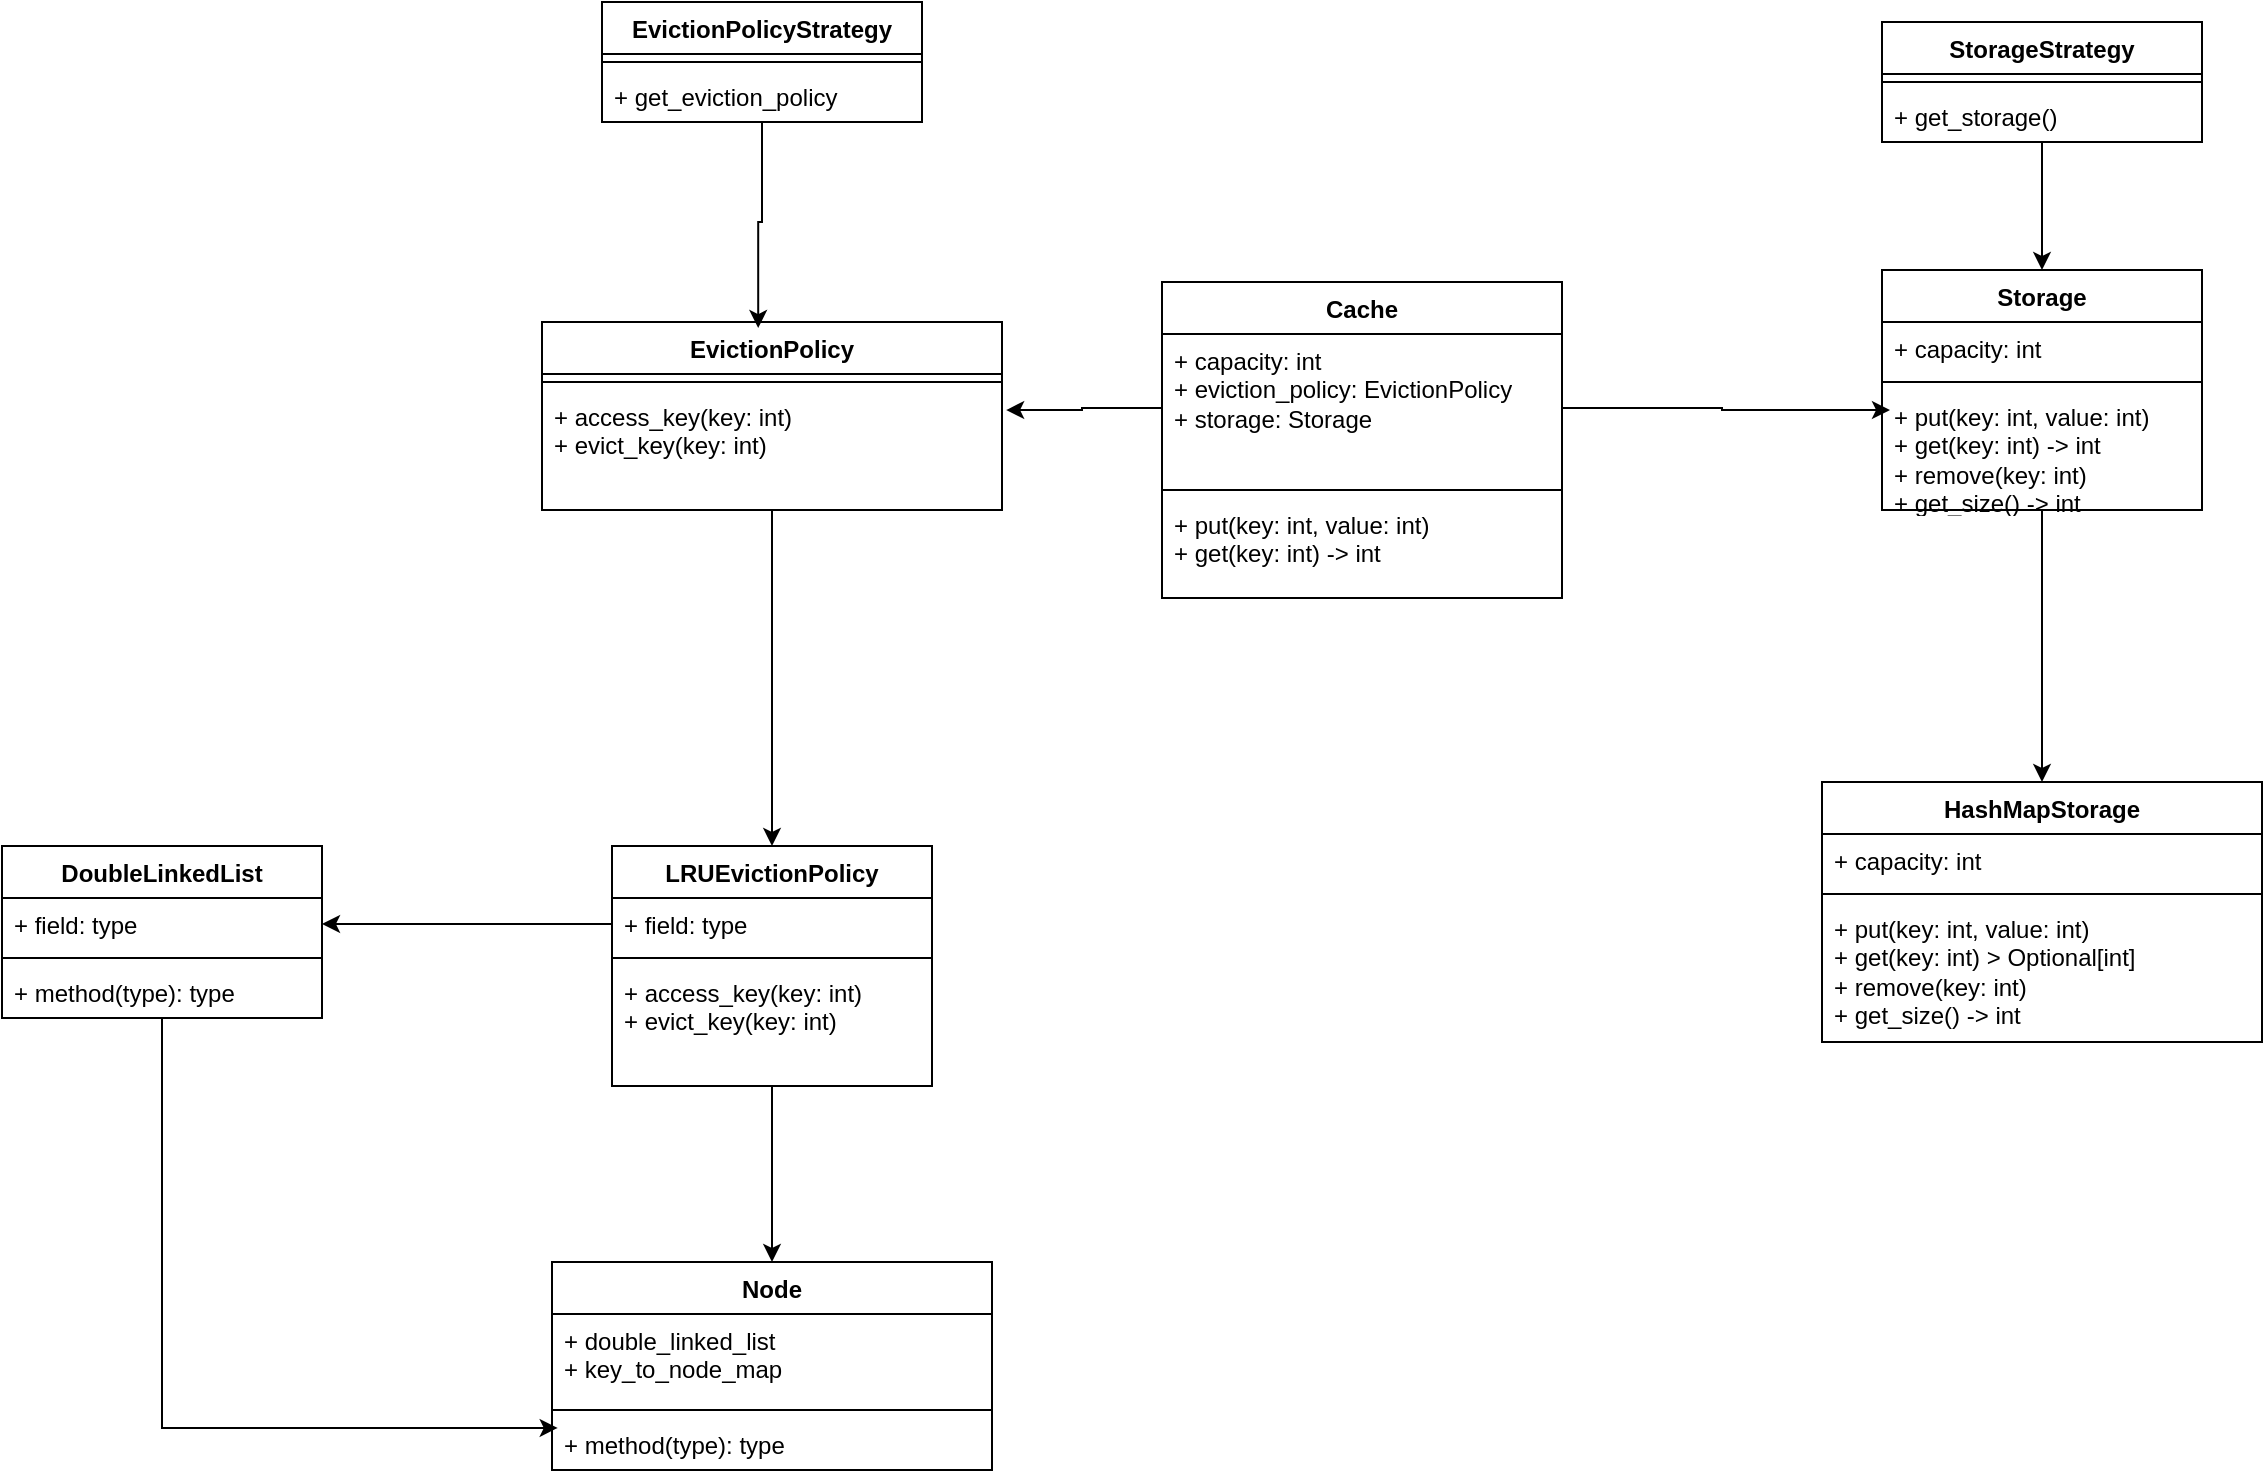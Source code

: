 <mxfile version="26.0.4">
  <diagram name="Page-1" id="wGTk3keBnUrEB2Vx0F8h">
    <mxGraphModel dx="2924" dy="2209" grid="1" gridSize="10" guides="1" tooltips="1" connect="1" arrows="1" fold="1" page="1" pageScale="1" pageWidth="850" pageHeight="1100" math="0" shadow="0">
      <root>
        <mxCell id="0" />
        <mxCell id="1" parent="0" />
        <mxCell id="uNzVoknjaji08DlugO2P-4" value="Cache" style="swimlane;fontStyle=1;align=center;verticalAlign=top;childLayout=stackLayout;horizontal=1;startSize=26;horizontalStack=0;resizeParent=1;resizeParentMax=0;resizeLast=0;collapsible=1;marginBottom=0;whiteSpace=wrap;html=1;" parent="1" vertex="1">
          <mxGeometry x="440" y="120" width="200" height="158" as="geometry" />
        </mxCell>
        <mxCell id="uNzVoknjaji08DlugO2P-5" value="+ capacity: int&lt;div&gt;+ eviction_policy: EvictionPolicy&lt;/div&gt;&lt;div&gt;+ storage: Storage&lt;/div&gt;" style="text;strokeColor=none;fillColor=none;align=left;verticalAlign=top;spacingLeft=4;spacingRight=4;overflow=hidden;rotatable=0;points=[[0,0.5],[1,0.5]];portConstraint=eastwest;whiteSpace=wrap;html=1;" parent="uNzVoknjaji08DlugO2P-4" vertex="1">
          <mxGeometry y="26" width="200" height="74" as="geometry" />
        </mxCell>
        <mxCell id="uNzVoknjaji08DlugO2P-6" value="" style="line;strokeWidth=1;fillColor=none;align=left;verticalAlign=middle;spacingTop=-1;spacingLeft=3;spacingRight=3;rotatable=0;labelPosition=right;points=[];portConstraint=eastwest;strokeColor=inherit;" parent="uNzVoknjaji08DlugO2P-4" vertex="1">
          <mxGeometry y="100" width="200" height="8" as="geometry" />
        </mxCell>
        <mxCell id="uNzVoknjaji08DlugO2P-7" value="+ put(key: int, value: int)&lt;div&gt;+ get(key: int) -&amp;gt; int&lt;/div&gt;" style="text;strokeColor=none;fillColor=none;align=left;verticalAlign=top;spacingLeft=4;spacingRight=4;overflow=hidden;rotatable=0;points=[[0,0.5],[1,0.5]];portConstraint=eastwest;whiteSpace=wrap;html=1;" parent="uNzVoknjaji08DlugO2P-4" vertex="1">
          <mxGeometry y="108" width="200" height="50" as="geometry" />
        </mxCell>
        <mxCell id="uNzVoknjaji08DlugO2P-27" style="edgeStyle=orthogonalEdgeStyle;rounded=0;orthogonalLoop=1;jettySize=auto;html=1;entryX=0.5;entryY=0;entryDx=0;entryDy=0;" parent="1" source="uNzVoknjaji08DlugO2P-8" target="uNzVoknjaji08DlugO2P-23" edge="1">
          <mxGeometry relative="1" as="geometry" />
        </mxCell>
        <mxCell id="uNzVoknjaji08DlugO2P-8" value="EvictionPolicy" style="swimlane;fontStyle=1;align=center;verticalAlign=top;childLayout=stackLayout;horizontal=1;startSize=26;horizontalStack=0;resizeParent=1;resizeParentMax=0;resizeLast=0;collapsible=1;marginBottom=0;whiteSpace=wrap;html=1;" parent="1" vertex="1">
          <mxGeometry x="130" y="140" width="230" height="94" as="geometry" />
        </mxCell>
        <mxCell id="uNzVoknjaji08DlugO2P-10" value="" style="line;strokeWidth=1;fillColor=none;align=left;verticalAlign=middle;spacingTop=-1;spacingLeft=3;spacingRight=3;rotatable=0;labelPosition=right;points=[];portConstraint=eastwest;strokeColor=inherit;" parent="uNzVoknjaji08DlugO2P-8" vertex="1">
          <mxGeometry y="26" width="230" height="8" as="geometry" />
        </mxCell>
        <mxCell id="uNzVoknjaji08DlugO2P-11" value="+ access_key(key: int)&lt;div&gt;+ evict_key(key: int)&lt;/div&gt;" style="text;strokeColor=none;fillColor=none;align=left;verticalAlign=top;spacingLeft=4;spacingRight=4;overflow=hidden;rotatable=0;points=[[0,0.5],[1,0.5]];portConstraint=eastwest;whiteSpace=wrap;html=1;" parent="uNzVoknjaji08DlugO2P-8" vertex="1">
          <mxGeometry y="34" width="230" height="60" as="geometry" />
        </mxCell>
        <mxCell id="uNzVoknjaji08DlugO2P-21" style="edgeStyle=orthogonalEdgeStyle;rounded=0;orthogonalLoop=1;jettySize=auto;html=1;entryX=0.5;entryY=0;entryDx=0;entryDy=0;" parent="1" source="uNzVoknjaji08DlugO2P-13" target="uNzVoknjaji08DlugO2P-17" edge="1">
          <mxGeometry relative="1" as="geometry" />
        </mxCell>
        <mxCell id="uNzVoknjaji08DlugO2P-13" value="Storage" style="swimlane;fontStyle=1;align=center;verticalAlign=top;childLayout=stackLayout;horizontal=1;startSize=26;horizontalStack=0;resizeParent=1;resizeParentMax=0;resizeLast=0;collapsible=1;marginBottom=0;whiteSpace=wrap;html=1;" parent="1" vertex="1">
          <mxGeometry x="800" y="114" width="160" height="120" as="geometry" />
        </mxCell>
        <mxCell id="uNzVoknjaji08DlugO2P-14" value="+ capacity: int" style="text;strokeColor=none;fillColor=none;align=left;verticalAlign=top;spacingLeft=4;spacingRight=4;overflow=hidden;rotatable=0;points=[[0,0.5],[1,0.5]];portConstraint=eastwest;whiteSpace=wrap;html=1;" parent="uNzVoknjaji08DlugO2P-13" vertex="1">
          <mxGeometry y="26" width="160" height="26" as="geometry" />
        </mxCell>
        <mxCell id="uNzVoknjaji08DlugO2P-15" value="" style="line;strokeWidth=1;fillColor=none;align=left;verticalAlign=middle;spacingTop=-1;spacingLeft=3;spacingRight=3;rotatable=0;labelPosition=right;points=[];portConstraint=eastwest;strokeColor=inherit;" parent="uNzVoknjaji08DlugO2P-13" vertex="1">
          <mxGeometry y="52" width="160" height="8" as="geometry" />
        </mxCell>
        <mxCell id="uNzVoknjaji08DlugO2P-16" value="+ put(key: int, value: int)&lt;div&gt;+ get(key: int) -&amp;gt; int&lt;/div&gt;&lt;div&gt;+ remove(key: int)&lt;/div&gt;&lt;div&gt;+ get_size() -&amp;gt; int&lt;/div&gt;" style="text;strokeColor=none;fillColor=none;align=left;verticalAlign=top;spacingLeft=4;spacingRight=4;overflow=hidden;rotatable=0;points=[[0,0.5],[1,0.5]];portConstraint=eastwest;whiteSpace=wrap;html=1;" parent="uNzVoknjaji08DlugO2P-13" vertex="1">
          <mxGeometry y="60" width="160" height="60" as="geometry" />
        </mxCell>
        <mxCell id="uNzVoknjaji08DlugO2P-17" value="HashMapStorage" style="swimlane;fontStyle=1;align=center;verticalAlign=top;childLayout=stackLayout;horizontal=1;startSize=26;horizontalStack=0;resizeParent=1;resizeParentMax=0;resizeLast=0;collapsible=1;marginBottom=0;whiteSpace=wrap;html=1;" parent="1" vertex="1">
          <mxGeometry x="770" y="370" width="220" height="130" as="geometry" />
        </mxCell>
        <mxCell id="uNzVoknjaji08DlugO2P-18" value="+ capacity: int" style="text;strokeColor=none;fillColor=none;align=left;verticalAlign=top;spacingLeft=4;spacingRight=4;overflow=hidden;rotatable=0;points=[[0,0.5],[1,0.5]];portConstraint=eastwest;whiteSpace=wrap;html=1;" parent="uNzVoknjaji08DlugO2P-17" vertex="1">
          <mxGeometry y="26" width="220" height="26" as="geometry" />
        </mxCell>
        <mxCell id="uNzVoknjaji08DlugO2P-19" value="" style="line;strokeWidth=1;fillColor=none;align=left;verticalAlign=middle;spacingTop=-1;spacingLeft=3;spacingRight=3;rotatable=0;labelPosition=right;points=[];portConstraint=eastwest;strokeColor=inherit;" parent="uNzVoknjaji08DlugO2P-17" vertex="1">
          <mxGeometry y="52" width="220" height="8" as="geometry" />
        </mxCell>
        <mxCell id="uNzVoknjaji08DlugO2P-20" value="+ put(key: int, value: int)&lt;div&gt;+ get(key: int) &amp;gt; Optional[int]&lt;/div&gt;&lt;div&gt;+ remove(key: int)&lt;/div&gt;&lt;div&gt;+ get_size() -&amp;gt; int&lt;/div&gt;" style="text;strokeColor=none;fillColor=none;align=left;verticalAlign=top;spacingLeft=4;spacingRight=4;overflow=hidden;rotatable=0;points=[[0,0.5],[1,0.5]];portConstraint=eastwest;whiteSpace=wrap;html=1;" parent="uNzVoknjaji08DlugO2P-17" vertex="1">
          <mxGeometry y="60" width="220" height="70" as="geometry" />
        </mxCell>
        <mxCell id="uNzVoknjaji08DlugO2P-22" style="edgeStyle=orthogonalEdgeStyle;rounded=0;orthogonalLoop=1;jettySize=auto;html=1;entryX=0.025;entryY=0.167;entryDx=0;entryDy=0;entryPerimeter=0;" parent="1" source="uNzVoknjaji08DlugO2P-5" target="uNzVoknjaji08DlugO2P-16" edge="1">
          <mxGeometry relative="1" as="geometry" />
        </mxCell>
        <mxCell id="uNzVoknjaji08DlugO2P-37" style="edgeStyle=orthogonalEdgeStyle;rounded=0;orthogonalLoop=1;jettySize=auto;html=1;entryX=0.5;entryY=0;entryDx=0;entryDy=0;" parent="1" source="uNzVoknjaji08DlugO2P-23" target="uNzVoknjaji08DlugO2P-28" edge="1">
          <mxGeometry relative="1" as="geometry" />
        </mxCell>
        <mxCell id="uNzVoknjaji08DlugO2P-23" value="LRUEvictionPolicy" style="swimlane;fontStyle=1;align=center;verticalAlign=top;childLayout=stackLayout;horizontal=1;startSize=26;horizontalStack=0;resizeParent=1;resizeParentMax=0;resizeLast=0;collapsible=1;marginBottom=0;whiteSpace=wrap;html=1;" parent="1" vertex="1">
          <mxGeometry x="165" y="402" width="160" height="120" as="geometry" />
        </mxCell>
        <mxCell id="uNzVoknjaji08DlugO2P-24" value="+ field: type" style="text;strokeColor=none;fillColor=none;align=left;verticalAlign=top;spacingLeft=4;spacingRight=4;overflow=hidden;rotatable=0;points=[[0,0.5],[1,0.5]];portConstraint=eastwest;whiteSpace=wrap;html=1;" parent="uNzVoknjaji08DlugO2P-23" vertex="1">
          <mxGeometry y="26" width="160" height="26" as="geometry" />
        </mxCell>
        <mxCell id="uNzVoknjaji08DlugO2P-25" value="" style="line;strokeWidth=1;fillColor=none;align=left;verticalAlign=middle;spacingTop=-1;spacingLeft=3;spacingRight=3;rotatable=0;labelPosition=right;points=[];portConstraint=eastwest;strokeColor=inherit;" parent="uNzVoknjaji08DlugO2P-23" vertex="1">
          <mxGeometry y="52" width="160" height="8" as="geometry" />
        </mxCell>
        <mxCell id="uNzVoknjaji08DlugO2P-26" value="+ access_key(key: int)&lt;div&gt;+ evict_key(key: int)&lt;/div&gt;" style="text;strokeColor=none;fillColor=none;align=left;verticalAlign=top;spacingLeft=4;spacingRight=4;overflow=hidden;rotatable=0;points=[[0,0.5],[1,0.5]];portConstraint=eastwest;whiteSpace=wrap;html=1;" parent="uNzVoknjaji08DlugO2P-23" vertex="1">
          <mxGeometry y="60" width="160" height="60" as="geometry" />
        </mxCell>
        <mxCell id="uNzVoknjaji08DlugO2P-28" value="Node" style="swimlane;fontStyle=1;align=center;verticalAlign=top;childLayout=stackLayout;horizontal=1;startSize=26;horizontalStack=0;resizeParent=1;resizeParentMax=0;resizeLast=0;collapsible=1;marginBottom=0;whiteSpace=wrap;html=1;" parent="1" vertex="1">
          <mxGeometry x="135" y="610" width="220" height="104" as="geometry" />
        </mxCell>
        <mxCell id="uNzVoknjaji08DlugO2P-29" value="+ double_linked_list&lt;div&gt;+ key_to_node_map&lt;/div&gt;&lt;div&gt;&lt;br&gt;&lt;/div&gt;" style="text;strokeColor=none;fillColor=none;align=left;verticalAlign=top;spacingLeft=4;spacingRight=4;overflow=hidden;rotatable=0;points=[[0,0.5],[1,0.5]];portConstraint=eastwest;whiteSpace=wrap;html=1;" parent="uNzVoknjaji08DlugO2P-28" vertex="1">
          <mxGeometry y="26" width="220" height="44" as="geometry" />
        </mxCell>
        <mxCell id="uNzVoknjaji08DlugO2P-30" value="" style="line;strokeWidth=1;fillColor=none;align=left;verticalAlign=middle;spacingTop=-1;spacingLeft=3;spacingRight=3;rotatable=0;labelPosition=right;points=[];portConstraint=eastwest;strokeColor=inherit;" parent="uNzVoknjaji08DlugO2P-28" vertex="1">
          <mxGeometry y="70" width="220" height="8" as="geometry" />
        </mxCell>
        <mxCell id="uNzVoknjaji08DlugO2P-31" value="+ method(type): type" style="text;strokeColor=none;fillColor=none;align=left;verticalAlign=top;spacingLeft=4;spacingRight=4;overflow=hidden;rotatable=0;points=[[0,0.5],[1,0.5]];portConstraint=eastwest;whiteSpace=wrap;html=1;" parent="uNzVoknjaji08DlugO2P-28" vertex="1">
          <mxGeometry y="78" width="220" height="26" as="geometry" />
        </mxCell>
        <mxCell id="uNzVoknjaji08DlugO2P-32" value="DoubleLinkedList" style="swimlane;fontStyle=1;align=center;verticalAlign=top;childLayout=stackLayout;horizontal=1;startSize=26;horizontalStack=0;resizeParent=1;resizeParentMax=0;resizeLast=0;collapsible=1;marginBottom=0;whiteSpace=wrap;html=1;" parent="1" vertex="1">
          <mxGeometry x="-140" y="402" width="160" height="86" as="geometry" />
        </mxCell>
        <mxCell id="uNzVoknjaji08DlugO2P-33" value="+ field: type" style="text;strokeColor=none;fillColor=none;align=left;verticalAlign=top;spacingLeft=4;spacingRight=4;overflow=hidden;rotatable=0;points=[[0,0.5],[1,0.5]];portConstraint=eastwest;whiteSpace=wrap;html=1;" parent="uNzVoknjaji08DlugO2P-32" vertex="1">
          <mxGeometry y="26" width="160" height="26" as="geometry" />
        </mxCell>
        <mxCell id="uNzVoknjaji08DlugO2P-34" value="" style="line;strokeWidth=1;fillColor=none;align=left;verticalAlign=middle;spacingTop=-1;spacingLeft=3;spacingRight=3;rotatable=0;labelPosition=right;points=[];portConstraint=eastwest;strokeColor=inherit;" parent="uNzVoknjaji08DlugO2P-32" vertex="1">
          <mxGeometry y="52" width="160" height="8" as="geometry" />
        </mxCell>
        <mxCell id="uNzVoknjaji08DlugO2P-35" value="+ method(type): type" style="text;strokeColor=none;fillColor=none;align=left;verticalAlign=top;spacingLeft=4;spacingRight=4;overflow=hidden;rotatable=0;points=[[0,0.5],[1,0.5]];portConstraint=eastwest;whiteSpace=wrap;html=1;" parent="uNzVoknjaji08DlugO2P-32" vertex="1">
          <mxGeometry y="60" width="160" height="26" as="geometry" />
        </mxCell>
        <mxCell id="uNzVoknjaji08DlugO2P-36" style="edgeStyle=orthogonalEdgeStyle;rounded=0;orthogonalLoop=1;jettySize=auto;html=1;entryX=1;entryY=0.5;entryDx=0;entryDy=0;" parent="1" source="uNzVoknjaji08DlugO2P-24" target="uNzVoknjaji08DlugO2P-33" edge="1">
          <mxGeometry relative="1" as="geometry" />
        </mxCell>
        <mxCell id="uNzVoknjaji08DlugO2P-38" style="edgeStyle=orthogonalEdgeStyle;rounded=0;orthogonalLoop=1;jettySize=auto;html=1;entryX=0.013;entryY=0.192;entryDx=0;entryDy=0;entryPerimeter=0;" parent="1" source="uNzVoknjaji08DlugO2P-32" target="uNzVoknjaji08DlugO2P-31" edge="1">
          <mxGeometry relative="1" as="geometry" />
        </mxCell>
        <mxCell id="sjQ7epsdbHzRyWPPbDzZ-5" style="edgeStyle=orthogonalEdgeStyle;rounded=0;orthogonalLoop=1;jettySize=auto;html=1;" edge="1" parent="1" source="sjQ7epsdbHzRyWPPbDzZ-1" target="uNzVoknjaji08DlugO2P-13">
          <mxGeometry relative="1" as="geometry" />
        </mxCell>
        <mxCell id="sjQ7epsdbHzRyWPPbDzZ-1" value="StorageStrategy&lt;div&gt;&lt;br&gt;&lt;/div&gt;" style="swimlane;fontStyle=1;align=center;verticalAlign=top;childLayout=stackLayout;horizontal=1;startSize=26;horizontalStack=0;resizeParent=1;resizeParentMax=0;resizeLast=0;collapsible=1;marginBottom=0;whiteSpace=wrap;html=1;" vertex="1" parent="1">
          <mxGeometry x="800" y="-10" width="160" height="60" as="geometry" />
        </mxCell>
        <mxCell id="sjQ7epsdbHzRyWPPbDzZ-3" value="" style="line;strokeWidth=1;fillColor=none;align=left;verticalAlign=middle;spacingTop=-1;spacingLeft=3;spacingRight=3;rotatable=0;labelPosition=right;points=[];portConstraint=eastwest;strokeColor=inherit;" vertex="1" parent="sjQ7epsdbHzRyWPPbDzZ-1">
          <mxGeometry y="26" width="160" height="8" as="geometry" />
        </mxCell>
        <mxCell id="sjQ7epsdbHzRyWPPbDzZ-4" value="+ get_storage()" style="text;strokeColor=none;fillColor=none;align=left;verticalAlign=top;spacingLeft=4;spacingRight=4;overflow=hidden;rotatable=0;points=[[0,0.5],[1,0.5]];portConstraint=eastwest;whiteSpace=wrap;html=1;" vertex="1" parent="sjQ7epsdbHzRyWPPbDzZ-1">
          <mxGeometry y="34" width="160" height="26" as="geometry" />
        </mxCell>
        <mxCell id="sjQ7epsdbHzRyWPPbDzZ-6" value="EvictionPolicyStrategy" style="swimlane;fontStyle=1;align=center;verticalAlign=top;childLayout=stackLayout;horizontal=1;startSize=26;horizontalStack=0;resizeParent=1;resizeParentMax=0;resizeLast=0;collapsible=1;marginBottom=0;whiteSpace=wrap;html=1;" vertex="1" parent="1">
          <mxGeometry x="160" y="-20" width="160" height="60" as="geometry" />
        </mxCell>
        <mxCell id="sjQ7epsdbHzRyWPPbDzZ-8" value="" style="line;strokeWidth=1;fillColor=none;align=left;verticalAlign=middle;spacingTop=-1;spacingLeft=3;spacingRight=3;rotatable=0;labelPosition=right;points=[];portConstraint=eastwest;strokeColor=inherit;" vertex="1" parent="sjQ7epsdbHzRyWPPbDzZ-6">
          <mxGeometry y="26" width="160" height="8" as="geometry" />
        </mxCell>
        <mxCell id="sjQ7epsdbHzRyWPPbDzZ-9" value="+ get_eviction_policy" style="text;strokeColor=none;fillColor=none;align=left;verticalAlign=top;spacingLeft=4;spacingRight=4;overflow=hidden;rotatable=0;points=[[0,0.5],[1,0.5]];portConstraint=eastwest;whiteSpace=wrap;html=1;" vertex="1" parent="sjQ7epsdbHzRyWPPbDzZ-6">
          <mxGeometry y="34" width="160" height="26" as="geometry" />
        </mxCell>
        <mxCell id="sjQ7epsdbHzRyWPPbDzZ-11" style="edgeStyle=orthogonalEdgeStyle;rounded=0;orthogonalLoop=1;jettySize=auto;html=1;entryX=1.009;entryY=0.167;entryDx=0;entryDy=0;entryPerimeter=0;" edge="1" parent="1" source="uNzVoknjaji08DlugO2P-5" target="uNzVoknjaji08DlugO2P-11">
          <mxGeometry relative="1" as="geometry" />
        </mxCell>
        <mxCell id="sjQ7epsdbHzRyWPPbDzZ-12" style="edgeStyle=orthogonalEdgeStyle;rounded=0;orthogonalLoop=1;jettySize=auto;html=1;entryX=0.47;entryY=0.032;entryDx=0;entryDy=0;entryPerimeter=0;" edge="1" parent="1" source="sjQ7epsdbHzRyWPPbDzZ-6" target="uNzVoknjaji08DlugO2P-8">
          <mxGeometry relative="1" as="geometry" />
        </mxCell>
      </root>
    </mxGraphModel>
  </diagram>
</mxfile>
